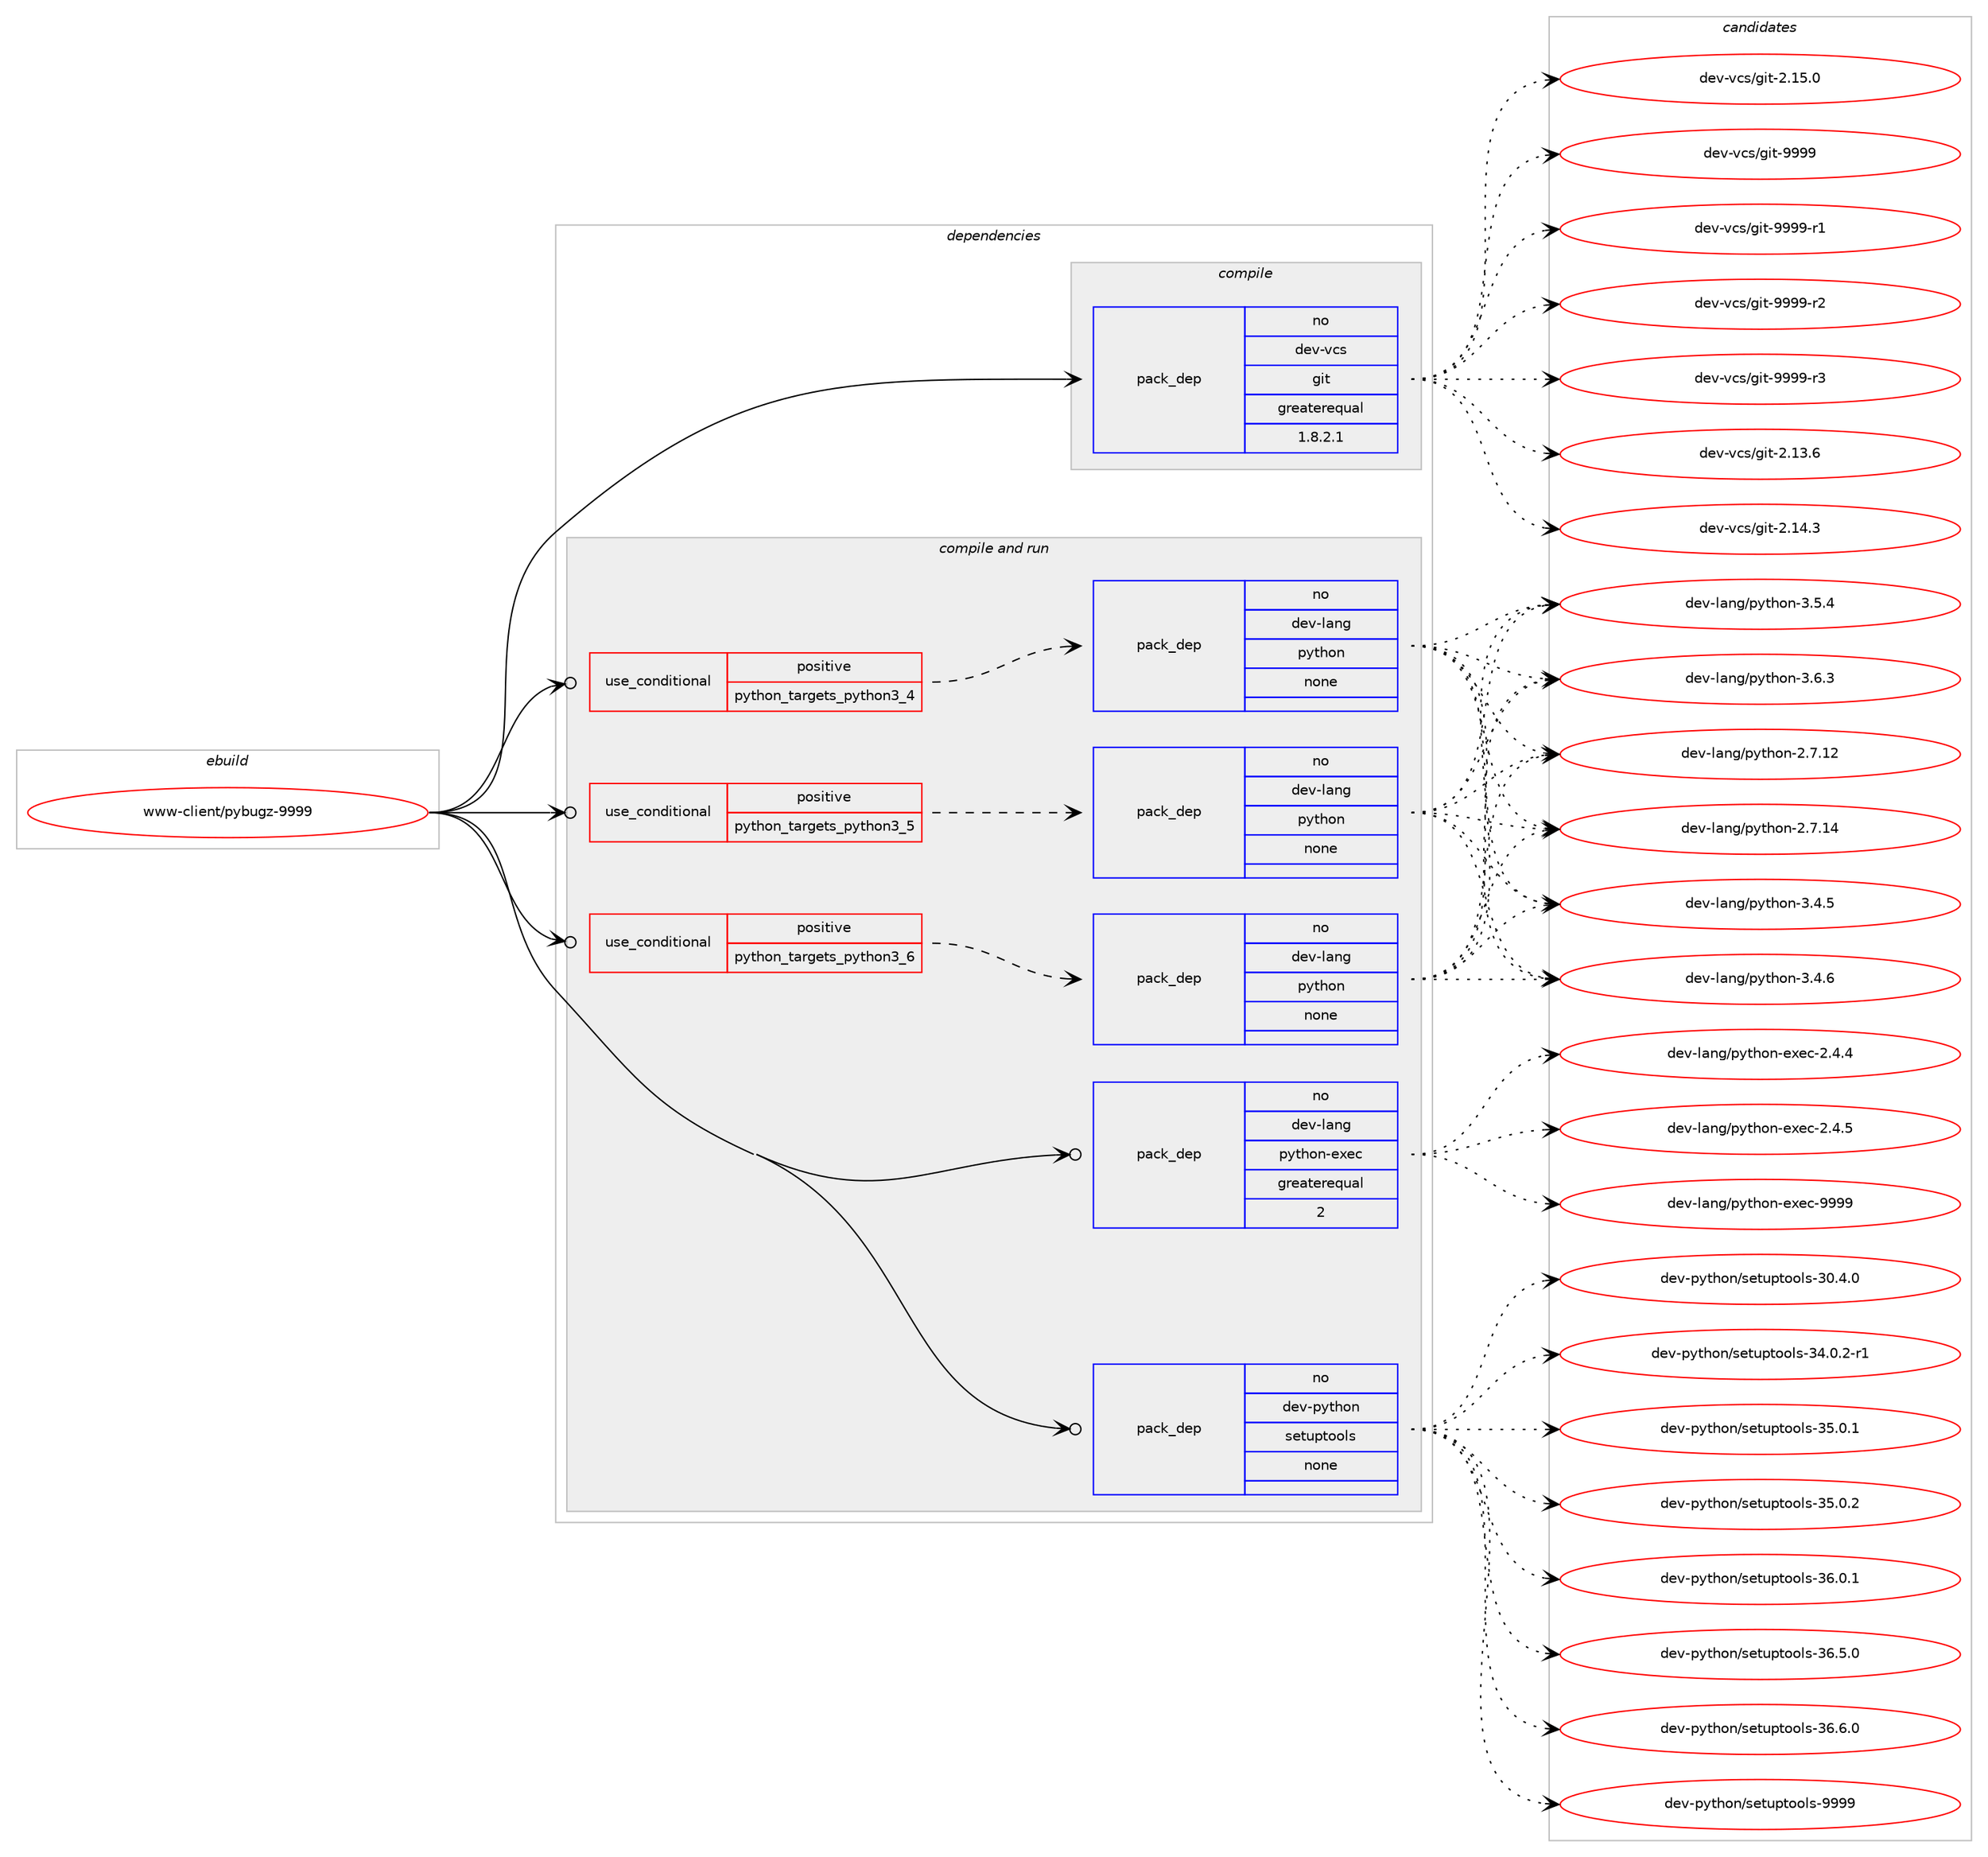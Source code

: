 digraph prolog {

# *************
# Graph options
# *************

newrank=true;
concentrate=true;
compound=true;
graph [rankdir=LR,fontname=Helvetica,fontsize=10,ranksep=1.5];#, ranksep=2.5, nodesep=0.2];
edge  [arrowhead=vee];
node  [fontname=Helvetica,fontsize=10];

# **********
# The ebuild
# **********

subgraph cluster_leftcol {
color=gray;
rank=same;
label=<<i>ebuild</i>>;
id [label="www-client/pybugz-9999", color=red, width=4, href="../www-client/pybugz-9999.svg"];
}

# ****************
# The dependencies
# ****************

subgraph cluster_midcol {
color=gray;
label=<<i>dependencies</i>>;
subgraph cluster_compile {
fillcolor="#eeeeee";
style=filled;
label=<<i>compile</i>>;
subgraph pack375142 {
dependency504473 [label=<<TABLE BORDER="0" CELLBORDER="1" CELLSPACING="0" CELLPADDING="4" WIDTH="220"><TR><TD ROWSPAN="6" CELLPADDING="30">pack_dep</TD></TR><TR><TD WIDTH="110">no</TD></TR><TR><TD>dev-vcs</TD></TR><TR><TD>git</TD></TR><TR><TD>greaterequal</TD></TR><TR><TD>1.8.2.1</TD></TR></TABLE>>, shape=none, color=blue];
}
id:e -> dependency504473:w [weight=20,style="solid",arrowhead="vee"];
}
subgraph cluster_compileandrun {
fillcolor="#eeeeee";
style=filled;
label=<<i>compile and run</i>>;
subgraph cond120085 {
dependency504474 [label=<<TABLE BORDER="0" CELLBORDER="1" CELLSPACING="0" CELLPADDING="4"><TR><TD ROWSPAN="3" CELLPADDING="10">use_conditional</TD></TR><TR><TD>positive</TD></TR><TR><TD>python_targets_python3_4</TD></TR></TABLE>>, shape=none, color=red];
subgraph pack375143 {
dependency504475 [label=<<TABLE BORDER="0" CELLBORDER="1" CELLSPACING="0" CELLPADDING="4" WIDTH="220"><TR><TD ROWSPAN="6" CELLPADDING="30">pack_dep</TD></TR><TR><TD WIDTH="110">no</TD></TR><TR><TD>dev-lang</TD></TR><TR><TD>python</TD></TR><TR><TD>none</TD></TR><TR><TD></TD></TR></TABLE>>, shape=none, color=blue];
}
dependency504474:e -> dependency504475:w [weight=20,style="dashed",arrowhead="vee"];
}
id:e -> dependency504474:w [weight=20,style="solid",arrowhead="odotvee"];
subgraph cond120086 {
dependency504476 [label=<<TABLE BORDER="0" CELLBORDER="1" CELLSPACING="0" CELLPADDING="4"><TR><TD ROWSPAN="3" CELLPADDING="10">use_conditional</TD></TR><TR><TD>positive</TD></TR><TR><TD>python_targets_python3_5</TD></TR></TABLE>>, shape=none, color=red];
subgraph pack375144 {
dependency504477 [label=<<TABLE BORDER="0" CELLBORDER="1" CELLSPACING="0" CELLPADDING="4" WIDTH="220"><TR><TD ROWSPAN="6" CELLPADDING="30">pack_dep</TD></TR><TR><TD WIDTH="110">no</TD></TR><TR><TD>dev-lang</TD></TR><TR><TD>python</TD></TR><TR><TD>none</TD></TR><TR><TD></TD></TR></TABLE>>, shape=none, color=blue];
}
dependency504476:e -> dependency504477:w [weight=20,style="dashed",arrowhead="vee"];
}
id:e -> dependency504476:w [weight=20,style="solid",arrowhead="odotvee"];
subgraph cond120087 {
dependency504478 [label=<<TABLE BORDER="0" CELLBORDER="1" CELLSPACING="0" CELLPADDING="4"><TR><TD ROWSPAN="3" CELLPADDING="10">use_conditional</TD></TR><TR><TD>positive</TD></TR><TR><TD>python_targets_python3_6</TD></TR></TABLE>>, shape=none, color=red];
subgraph pack375145 {
dependency504479 [label=<<TABLE BORDER="0" CELLBORDER="1" CELLSPACING="0" CELLPADDING="4" WIDTH="220"><TR><TD ROWSPAN="6" CELLPADDING="30">pack_dep</TD></TR><TR><TD WIDTH="110">no</TD></TR><TR><TD>dev-lang</TD></TR><TR><TD>python</TD></TR><TR><TD>none</TD></TR><TR><TD></TD></TR></TABLE>>, shape=none, color=blue];
}
dependency504478:e -> dependency504479:w [weight=20,style="dashed",arrowhead="vee"];
}
id:e -> dependency504478:w [weight=20,style="solid",arrowhead="odotvee"];
subgraph pack375146 {
dependency504480 [label=<<TABLE BORDER="0" CELLBORDER="1" CELLSPACING="0" CELLPADDING="4" WIDTH="220"><TR><TD ROWSPAN="6" CELLPADDING="30">pack_dep</TD></TR><TR><TD WIDTH="110">no</TD></TR><TR><TD>dev-lang</TD></TR><TR><TD>python-exec</TD></TR><TR><TD>greaterequal</TD></TR><TR><TD>2</TD></TR></TABLE>>, shape=none, color=blue];
}
id:e -> dependency504480:w [weight=20,style="solid",arrowhead="odotvee"];
subgraph pack375147 {
dependency504481 [label=<<TABLE BORDER="0" CELLBORDER="1" CELLSPACING="0" CELLPADDING="4" WIDTH="220"><TR><TD ROWSPAN="6" CELLPADDING="30">pack_dep</TD></TR><TR><TD WIDTH="110">no</TD></TR><TR><TD>dev-python</TD></TR><TR><TD>setuptools</TD></TR><TR><TD>none</TD></TR><TR><TD></TD></TR></TABLE>>, shape=none, color=blue];
}
id:e -> dependency504481:w [weight=20,style="solid",arrowhead="odotvee"];
}
subgraph cluster_run {
fillcolor="#eeeeee";
style=filled;
label=<<i>run</i>>;
}
}

# **************
# The candidates
# **************

subgraph cluster_choices {
rank=same;
color=gray;
label=<<i>candidates</i>>;

subgraph choice375142 {
color=black;
nodesep=1;
choice10010111845118991154710310511645504649514654 [label="dev-vcs/git-2.13.6", color=red, width=4,href="../dev-vcs/git-2.13.6.svg"];
choice10010111845118991154710310511645504649524651 [label="dev-vcs/git-2.14.3", color=red, width=4,href="../dev-vcs/git-2.14.3.svg"];
choice10010111845118991154710310511645504649534648 [label="dev-vcs/git-2.15.0", color=red, width=4,href="../dev-vcs/git-2.15.0.svg"];
choice1001011184511899115471031051164557575757 [label="dev-vcs/git-9999", color=red, width=4,href="../dev-vcs/git-9999.svg"];
choice10010111845118991154710310511645575757574511449 [label="dev-vcs/git-9999-r1", color=red, width=4,href="../dev-vcs/git-9999-r1.svg"];
choice10010111845118991154710310511645575757574511450 [label="dev-vcs/git-9999-r2", color=red, width=4,href="../dev-vcs/git-9999-r2.svg"];
choice10010111845118991154710310511645575757574511451 [label="dev-vcs/git-9999-r3", color=red, width=4,href="../dev-vcs/git-9999-r3.svg"];
dependency504473:e -> choice10010111845118991154710310511645504649514654:w [style=dotted,weight="100"];
dependency504473:e -> choice10010111845118991154710310511645504649524651:w [style=dotted,weight="100"];
dependency504473:e -> choice10010111845118991154710310511645504649534648:w [style=dotted,weight="100"];
dependency504473:e -> choice1001011184511899115471031051164557575757:w [style=dotted,weight="100"];
dependency504473:e -> choice10010111845118991154710310511645575757574511449:w [style=dotted,weight="100"];
dependency504473:e -> choice10010111845118991154710310511645575757574511450:w [style=dotted,weight="100"];
dependency504473:e -> choice10010111845118991154710310511645575757574511451:w [style=dotted,weight="100"];
}
subgraph choice375143 {
color=black;
nodesep=1;
choice10010111845108971101034711212111610411111045504655464950 [label="dev-lang/python-2.7.12", color=red, width=4,href="../dev-lang/python-2.7.12.svg"];
choice10010111845108971101034711212111610411111045504655464952 [label="dev-lang/python-2.7.14", color=red, width=4,href="../dev-lang/python-2.7.14.svg"];
choice100101118451089711010347112121116104111110455146524653 [label="dev-lang/python-3.4.5", color=red, width=4,href="../dev-lang/python-3.4.5.svg"];
choice100101118451089711010347112121116104111110455146524654 [label="dev-lang/python-3.4.6", color=red, width=4,href="../dev-lang/python-3.4.6.svg"];
choice100101118451089711010347112121116104111110455146534652 [label="dev-lang/python-3.5.4", color=red, width=4,href="../dev-lang/python-3.5.4.svg"];
choice100101118451089711010347112121116104111110455146544651 [label="dev-lang/python-3.6.3", color=red, width=4,href="../dev-lang/python-3.6.3.svg"];
dependency504475:e -> choice10010111845108971101034711212111610411111045504655464950:w [style=dotted,weight="100"];
dependency504475:e -> choice10010111845108971101034711212111610411111045504655464952:w [style=dotted,weight="100"];
dependency504475:e -> choice100101118451089711010347112121116104111110455146524653:w [style=dotted,weight="100"];
dependency504475:e -> choice100101118451089711010347112121116104111110455146524654:w [style=dotted,weight="100"];
dependency504475:e -> choice100101118451089711010347112121116104111110455146534652:w [style=dotted,weight="100"];
dependency504475:e -> choice100101118451089711010347112121116104111110455146544651:w [style=dotted,weight="100"];
}
subgraph choice375144 {
color=black;
nodesep=1;
choice10010111845108971101034711212111610411111045504655464950 [label="dev-lang/python-2.7.12", color=red, width=4,href="../dev-lang/python-2.7.12.svg"];
choice10010111845108971101034711212111610411111045504655464952 [label="dev-lang/python-2.7.14", color=red, width=4,href="../dev-lang/python-2.7.14.svg"];
choice100101118451089711010347112121116104111110455146524653 [label="dev-lang/python-3.4.5", color=red, width=4,href="../dev-lang/python-3.4.5.svg"];
choice100101118451089711010347112121116104111110455146524654 [label="dev-lang/python-3.4.6", color=red, width=4,href="../dev-lang/python-3.4.6.svg"];
choice100101118451089711010347112121116104111110455146534652 [label="dev-lang/python-3.5.4", color=red, width=4,href="../dev-lang/python-3.5.4.svg"];
choice100101118451089711010347112121116104111110455146544651 [label="dev-lang/python-3.6.3", color=red, width=4,href="../dev-lang/python-3.6.3.svg"];
dependency504477:e -> choice10010111845108971101034711212111610411111045504655464950:w [style=dotted,weight="100"];
dependency504477:e -> choice10010111845108971101034711212111610411111045504655464952:w [style=dotted,weight="100"];
dependency504477:e -> choice100101118451089711010347112121116104111110455146524653:w [style=dotted,weight="100"];
dependency504477:e -> choice100101118451089711010347112121116104111110455146524654:w [style=dotted,weight="100"];
dependency504477:e -> choice100101118451089711010347112121116104111110455146534652:w [style=dotted,weight="100"];
dependency504477:e -> choice100101118451089711010347112121116104111110455146544651:w [style=dotted,weight="100"];
}
subgraph choice375145 {
color=black;
nodesep=1;
choice10010111845108971101034711212111610411111045504655464950 [label="dev-lang/python-2.7.12", color=red, width=4,href="../dev-lang/python-2.7.12.svg"];
choice10010111845108971101034711212111610411111045504655464952 [label="dev-lang/python-2.7.14", color=red, width=4,href="../dev-lang/python-2.7.14.svg"];
choice100101118451089711010347112121116104111110455146524653 [label="dev-lang/python-3.4.5", color=red, width=4,href="../dev-lang/python-3.4.5.svg"];
choice100101118451089711010347112121116104111110455146524654 [label="dev-lang/python-3.4.6", color=red, width=4,href="../dev-lang/python-3.4.6.svg"];
choice100101118451089711010347112121116104111110455146534652 [label="dev-lang/python-3.5.4", color=red, width=4,href="../dev-lang/python-3.5.4.svg"];
choice100101118451089711010347112121116104111110455146544651 [label="dev-lang/python-3.6.3", color=red, width=4,href="../dev-lang/python-3.6.3.svg"];
dependency504479:e -> choice10010111845108971101034711212111610411111045504655464950:w [style=dotted,weight="100"];
dependency504479:e -> choice10010111845108971101034711212111610411111045504655464952:w [style=dotted,weight="100"];
dependency504479:e -> choice100101118451089711010347112121116104111110455146524653:w [style=dotted,weight="100"];
dependency504479:e -> choice100101118451089711010347112121116104111110455146524654:w [style=dotted,weight="100"];
dependency504479:e -> choice100101118451089711010347112121116104111110455146534652:w [style=dotted,weight="100"];
dependency504479:e -> choice100101118451089711010347112121116104111110455146544651:w [style=dotted,weight="100"];
}
subgraph choice375146 {
color=black;
nodesep=1;
choice1001011184510897110103471121211161041111104510112010199455046524652 [label="dev-lang/python-exec-2.4.4", color=red, width=4,href="../dev-lang/python-exec-2.4.4.svg"];
choice1001011184510897110103471121211161041111104510112010199455046524653 [label="dev-lang/python-exec-2.4.5", color=red, width=4,href="../dev-lang/python-exec-2.4.5.svg"];
choice10010111845108971101034711212111610411111045101120101994557575757 [label="dev-lang/python-exec-9999", color=red, width=4,href="../dev-lang/python-exec-9999.svg"];
dependency504480:e -> choice1001011184510897110103471121211161041111104510112010199455046524652:w [style=dotted,weight="100"];
dependency504480:e -> choice1001011184510897110103471121211161041111104510112010199455046524653:w [style=dotted,weight="100"];
dependency504480:e -> choice10010111845108971101034711212111610411111045101120101994557575757:w [style=dotted,weight="100"];
}
subgraph choice375147 {
color=black;
nodesep=1;
choice100101118451121211161041111104711510111611711211611111110811545514846524648 [label="dev-python/setuptools-30.4.0", color=red, width=4,href="../dev-python/setuptools-30.4.0.svg"];
choice1001011184511212111610411111047115101116117112116111111108115455152464846504511449 [label="dev-python/setuptools-34.0.2-r1", color=red, width=4,href="../dev-python/setuptools-34.0.2-r1.svg"];
choice100101118451121211161041111104711510111611711211611111110811545515346484649 [label="dev-python/setuptools-35.0.1", color=red, width=4,href="../dev-python/setuptools-35.0.1.svg"];
choice100101118451121211161041111104711510111611711211611111110811545515346484650 [label="dev-python/setuptools-35.0.2", color=red, width=4,href="../dev-python/setuptools-35.0.2.svg"];
choice100101118451121211161041111104711510111611711211611111110811545515446484649 [label="dev-python/setuptools-36.0.1", color=red, width=4,href="../dev-python/setuptools-36.0.1.svg"];
choice100101118451121211161041111104711510111611711211611111110811545515446534648 [label="dev-python/setuptools-36.5.0", color=red, width=4,href="../dev-python/setuptools-36.5.0.svg"];
choice100101118451121211161041111104711510111611711211611111110811545515446544648 [label="dev-python/setuptools-36.6.0", color=red, width=4,href="../dev-python/setuptools-36.6.0.svg"];
choice10010111845112121116104111110471151011161171121161111111081154557575757 [label="dev-python/setuptools-9999", color=red, width=4,href="../dev-python/setuptools-9999.svg"];
dependency504481:e -> choice100101118451121211161041111104711510111611711211611111110811545514846524648:w [style=dotted,weight="100"];
dependency504481:e -> choice1001011184511212111610411111047115101116117112116111111108115455152464846504511449:w [style=dotted,weight="100"];
dependency504481:e -> choice100101118451121211161041111104711510111611711211611111110811545515346484649:w [style=dotted,weight="100"];
dependency504481:e -> choice100101118451121211161041111104711510111611711211611111110811545515346484650:w [style=dotted,weight="100"];
dependency504481:e -> choice100101118451121211161041111104711510111611711211611111110811545515446484649:w [style=dotted,weight="100"];
dependency504481:e -> choice100101118451121211161041111104711510111611711211611111110811545515446534648:w [style=dotted,weight="100"];
dependency504481:e -> choice100101118451121211161041111104711510111611711211611111110811545515446544648:w [style=dotted,weight="100"];
dependency504481:e -> choice10010111845112121116104111110471151011161171121161111111081154557575757:w [style=dotted,weight="100"];
}
}

}
